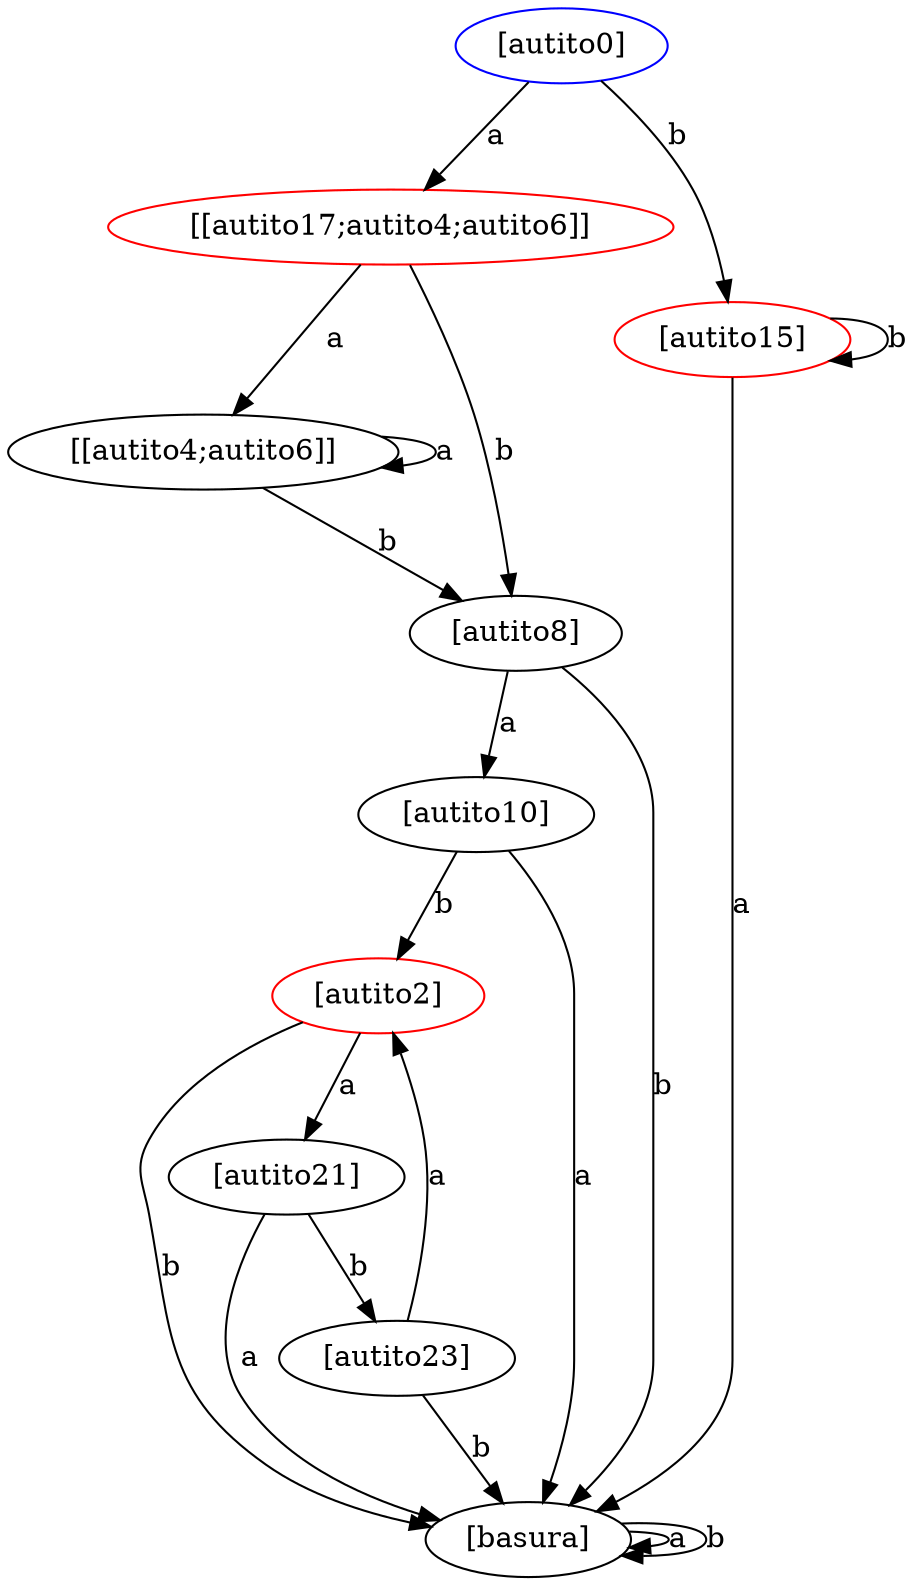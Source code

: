 digraph{
3 [label="[[autito17;autito4;autito6]]"color = "red"];
3->8 [label="a"];
3->7 [label="b"];
8 [label="[[autito4;autito6]]"color = "black"];
8->8 [label="a"];
8->7 [label="b"];
0 [label="[autito0]"color = "red"];
0->3 [label="a"];
0->1 [label="b"];
5 [label="[autito10]"color = "black"];
5->2 [label="b"];
5->9 [label="a"];
1 [label="[autito15]"color = "red"];
1->1 [label="b"];
1->9 [label="a"];
6 [label="[autito21]"color = "black"];
6->4 [label="b"];
6->9 [label="a"];
4 [label="[autito23]"color = "black"];
4->2 [label="a"];
4->9 [label="b"];
2 [label="[autito2]"color = "red"];
2->6 [label="a"];
2->9 [label="b"];
7 [label="[autito8]"color = "black"];
7->5 [label="a"];
7->9 [label="b"];
9 [label="[basura]"color = "black"];
9->9 [label="a"];
9->9 [label="b"];
0 [label = "[autito0]"color = "blue"];
}